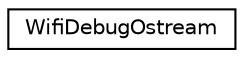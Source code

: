 digraph "Graphical Class Hierarchy"
{
 // INTERACTIVE_SVG=YES
  edge [fontname="Helvetica",fontsize="10",labelfontname="Helvetica",labelfontsize="10"];
  node [fontname="Helvetica",fontsize="10",shape=record];
  rankdir="LR";
  Node0 [label="WifiDebugOstream",height=0.2,width=0.4,color="black", fillcolor="white", style="filled",URL="$da/d81/class_wifi_debug_ostream.html",tooltip="Wifi target debug ostream. "];
}
